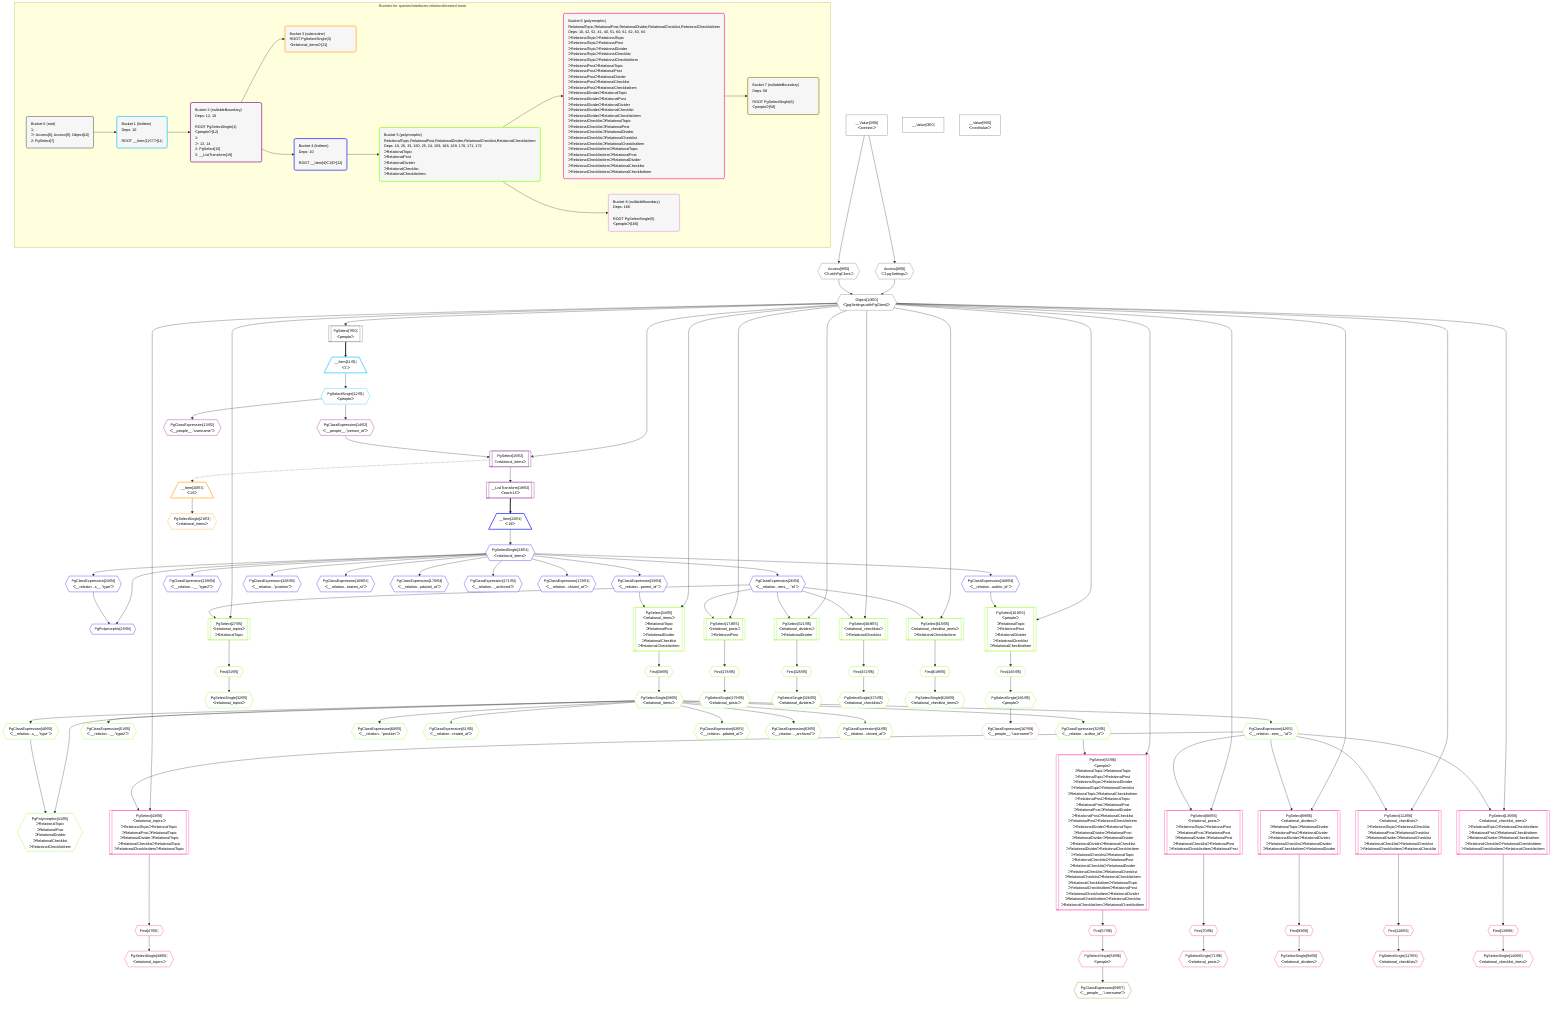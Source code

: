 %%{init: {'themeVariables': { 'fontSize': '12px'}}}%%
graph TD
    classDef path fill:#eee,stroke:#000,color:#000
    classDef plan fill:#fff,stroke-width:1px,color:#000
    classDef itemplan fill:#fff,stroke-width:2px,color:#000
    classDef unbatchedplan fill:#dff,stroke-width:1px,color:#000
    classDef sideeffectplan fill:#fcc,stroke-width:2px,color:#000
    classDef bucket fill:#f6f6f6,color:#000,stroke-width:2px,text-align:left


    %% plan dependencies
    Object10{{"Object[10∈0]<br />ᐸ{pgSettings,withPgClient}ᐳ"}}:::plan
    Access8{{"Access[8∈0]<br />ᐸ3.pgSettingsᐳ"}}:::plan
    Access9{{"Access[9∈0]<br />ᐸ3.withPgClientᐳ"}}:::plan
    Access8 & Access9 --> Object10
    __Value3["__Value[3∈0]<br />ᐸcontextᐳ"]:::plan
    __Value3 --> Access8
    __Value3 --> Access9
    PgSelect7[["PgSelect[7∈0]<br />ᐸpeopleᐳ"]]:::plan
    Object10 --> PgSelect7
    __Value0["__Value[0∈0]"]:::plan
    __Value5["__Value[5∈0]<br />ᐸrootValueᐳ"]:::plan
    __Item11[/"__Item[11∈1]<br />ᐸ7ᐳ"\]:::itemplan
    PgSelect7 ==> __Item11
    PgSelectSingle12{{"PgSelectSingle[12∈1]<br />ᐸpeopleᐳ"}}:::plan
    __Item11 --> PgSelectSingle12
    PgSelect15[["PgSelect[15∈2]<br />ᐸrelational_itemsᐳ"]]:::plan
    PgClassExpression14{{"PgClassExpression[14∈2]<br />ᐸ__people__.”person_id”ᐳ"}}:::plan
    Object10 & PgClassExpression14 --> PgSelect15
    PgClassExpression13{{"PgClassExpression[13∈2]<br />ᐸ__people__.”username”ᐳ"}}:::plan
    PgSelectSingle12 --> PgClassExpression13
    PgSelectSingle12 --> PgClassExpression14
    __ListTransform19[["__ListTransform[19∈2]<br />ᐸeach:15ᐳ"]]:::plan
    PgSelect15 --> __ListTransform19
    PgPolymorphic25{{"PgPolymorphic[25∈4]"}}:::plan
    PgSelectSingle23{{"PgSelectSingle[23∈4]<br />ᐸrelational_itemsᐳ"}}:::plan
    PgClassExpression24{{"PgClassExpression[24∈4]<br />ᐸ__relation...s__.”type”ᐳ"}}:::plan
    PgSelectSingle23 & PgClassExpression24 --> PgPolymorphic25
    __Item22[/"__Item[22∈4]<br />ᐸ19ᐳ"\]:::itemplan
    __ListTransform19 ==> __Item22
    __Item22 --> PgSelectSingle23
    PgSelectSingle23 --> PgClassExpression24
    PgClassExpression26{{"PgClassExpression[26∈4]<br />ᐸ__relation...ems__.”id”ᐳ"}}:::plan
    PgSelectSingle23 --> PgClassExpression26
    PgClassExpression33{{"PgClassExpression[33∈4]<br />ᐸ__relation...parent_id”ᐳ"}}:::plan
    PgSelectSingle23 --> PgClassExpression33
    PgClassExpression159{{"PgClassExpression[159∈4]<br />ᐸ__relation...__.”type2”ᐳ"}}:::plan
    PgSelectSingle23 --> PgClassExpression159
    PgClassExpression160{{"PgClassExpression[160∈4]<br />ᐸ__relation...author_id”ᐳ"}}:::plan
    PgSelectSingle23 --> PgClassExpression160
    PgClassExpression168{{"PgClassExpression[168∈4]<br />ᐸ__relation...”position”ᐳ"}}:::plan
    PgSelectSingle23 --> PgClassExpression168
    PgClassExpression169{{"PgClassExpression[169∈4]<br />ᐸ__relation...reated_at”ᐳ"}}:::plan
    PgSelectSingle23 --> PgClassExpression169
    PgClassExpression170{{"PgClassExpression[170∈4]<br />ᐸ__relation...pdated_at”ᐳ"}}:::plan
    PgSelectSingle23 --> PgClassExpression170
    PgClassExpression171{{"PgClassExpression[171∈4]<br />ᐸ__relation..._archived”ᐳ"}}:::plan
    PgSelectSingle23 --> PgClassExpression171
    PgClassExpression172{{"PgClassExpression[172∈4]<br />ᐸ__relation...chived_at”ᐳ"}}:::plan
    PgSelectSingle23 --> PgClassExpression172
    __Item20[/"__Item[20∈3]<br />ᐸ15ᐳ"\]:::itemplan
    PgSelect15 -.-> __Item20
    PgSelectSingle21{{"PgSelectSingle[21∈3]<br />ᐸrelational_itemsᐳ"}}:::plan
    __Item20 --> PgSelectSingle21
    PgSelect27[["PgSelect[27∈5]<br />ᐸrelational_topicsᐳ<br />ᐳRelationalTopic"]]:::plan
    Object10 & PgClassExpression26 --> PgSelect27
    PgSelect34[["PgSelect[34∈5]<br />ᐸrelational_itemsᐳ<br />ᐳRelationalTopic<br />ᐳRelationalPost<br />ᐳRelationalDivider<br />ᐳRelationalChecklist<br />ᐳRelationalChecklistItem"]]:::plan
    Object10 & PgClassExpression33 --> PgSelect34
    PgPolymorphic41{{"PgPolymorphic[41∈5]<br />ᐳRelationalTopic<br />ᐳRelationalPost<br />ᐳRelationalDivider<br />ᐳRelationalChecklist<br />ᐳRelationalChecklistItem"}}:::plan
    PgSelectSingle39{{"PgSelectSingle[39∈5]<br />ᐸrelational_itemsᐳ"}}:::plan
    PgClassExpression40{{"PgClassExpression[40∈5]<br />ᐸ__relation...s__.”type”ᐳ"}}:::plan
    PgSelectSingle39 & PgClassExpression40 --> PgPolymorphic41
    PgSelect161[["PgSelect[161∈5]<br />ᐸpeopleᐳ<br />ᐳRelationalTopic<br />ᐳRelationalPost<br />ᐳRelationalDivider<br />ᐳRelationalChecklist<br />ᐳRelationalChecklistItem"]]:::plan
    Object10 & PgClassExpression160 --> PgSelect161
    PgSelect174[["PgSelect[174∈5]<br />ᐸrelational_postsᐳ<br />ᐳRelationalPost"]]:::plan
    Object10 & PgClassExpression26 --> PgSelect174
    PgSelect321[["PgSelect[321∈5]<br />ᐸrelational_dividersᐳ<br />ᐳRelationalDivider"]]:::plan
    Object10 & PgClassExpression26 --> PgSelect321
    PgSelect468[["PgSelect[468∈5]<br />ᐸrelational_checklistsᐳ<br />ᐳRelationalChecklist"]]:::plan
    Object10 & PgClassExpression26 --> PgSelect468
    PgSelect615[["PgSelect[615∈5]<br />ᐸrelational_checklist_itemsᐳ<br />ᐳRelationalChecklistItem"]]:::plan
    Object10 & PgClassExpression26 --> PgSelect615
    First31{{"First[31∈5]"}}:::plan
    PgSelect27 --> First31
    PgSelectSingle32{{"PgSelectSingle[32∈5]<br />ᐸrelational_topicsᐳ"}}:::plan
    First31 --> PgSelectSingle32
    First38{{"First[38∈5]"}}:::plan
    PgSelect34 --> First38
    First38 --> PgSelectSingle39
    PgSelectSingle39 --> PgClassExpression40
    PgClassExpression42{{"PgClassExpression[42∈5]<br />ᐸ__relation...ems__.”id”ᐳ"}}:::plan
    PgSelectSingle39 --> PgClassExpression42
    PgClassExpression51{{"PgClassExpression[51∈5]<br />ᐸ__relation...__.”type2”ᐳ"}}:::plan
    PgSelectSingle39 --> PgClassExpression51
    PgClassExpression52{{"PgClassExpression[52∈5]<br />ᐸ__relation...author_id”ᐳ"}}:::plan
    PgSelectSingle39 --> PgClassExpression52
    PgClassExpression60{{"PgClassExpression[60∈5]<br />ᐸ__relation...”position”ᐳ"}}:::plan
    PgSelectSingle39 --> PgClassExpression60
    PgClassExpression61{{"PgClassExpression[61∈5]<br />ᐸ__relation...reated_at”ᐳ"}}:::plan
    PgSelectSingle39 --> PgClassExpression61
    PgClassExpression62{{"PgClassExpression[62∈5]<br />ᐸ__relation...pdated_at”ᐳ"}}:::plan
    PgSelectSingle39 --> PgClassExpression62
    PgClassExpression63{{"PgClassExpression[63∈5]<br />ᐸ__relation..._archived”ᐳ"}}:::plan
    PgSelectSingle39 --> PgClassExpression63
    PgClassExpression64{{"PgClassExpression[64∈5]<br />ᐸ__relation...chived_at”ᐳ"}}:::plan
    PgSelectSingle39 --> PgClassExpression64
    First165{{"First[165∈5]"}}:::plan
    PgSelect161 --> First165
    PgSelectSingle166{{"PgSelectSingle[166∈5]<br />ᐸpeopleᐳ"}}:::plan
    First165 --> PgSelectSingle166
    First178{{"First[178∈5]"}}:::plan
    PgSelect174 --> First178
    PgSelectSingle179{{"PgSelectSingle[179∈5]<br />ᐸrelational_postsᐳ"}}:::plan
    First178 --> PgSelectSingle179
    First325{{"First[325∈5]"}}:::plan
    PgSelect321 --> First325
    PgSelectSingle326{{"PgSelectSingle[326∈5]<br />ᐸrelational_dividersᐳ"}}:::plan
    First325 --> PgSelectSingle326
    First472{{"First[472∈5]"}}:::plan
    PgSelect468 --> First472
    PgSelectSingle473{{"PgSelectSingle[473∈5]<br />ᐸrelational_checklistsᐳ"}}:::plan
    First472 --> PgSelectSingle473
    First619{{"First[619∈5]"}}:::plan
    PgSelect615 --> First619
    PgSelectSingle620{{"PgSelectSingle[620∈5]<br />ᐸrelational_checklist_itemsᐳ"}}:::plan
    First619 --> PgSelectSingle620
    PgClassExpression167{{"PgClassExpression[167∈8]<br />ᐸ__people__.”username”ᐳ"}}:::plan
    PgSelectSingle166 --> PgClassExpression167
    PgSelect43[["PgSelect[43∈6]<br />ᐸrelational_topicsᐳ<br />ᐳRelationalTopicᐳRelationalTopic<br />ᐳRelationalPostᐳRelationalTopic<br />ᐳRelationalDividerᐳRelationalTopic<br />ᐳRelationalChecklistᐳRelationalTopic<br />ᐳRelationalChecklistItemᐳRelationalTopic"]]:::plan
    Object10 & PgClassExpression42 --> PgSelect43
    PgSelect53[["PgSelect[53∈6]<br />ᐸpeopleᐳ<br />ᐳRelationalTopicᐳRelationalTopic<br />ᐳRelationalTopicᐳRelationalPost<br />ᐳRelationalTopicᐳRelationalDivider<br />ᐳRelationalTopicᐳRelationalChecklist<br />ᐳRelationalTopicᐳRelationalChecklistItem<br />ᐳRelationalPostᐳRelationalTopic<br />ᐳRelationalPostᐳRelationalPost<br />ᐳRelationalPostᐳRelationalDivider<br />ᐳRelationalPostᐳRelationalChecklist<br />ᐳRelationalPostᐳRelationalChecklistItem<br />ᐳRelationalDividerᐳRelationalTopic<br />ᐳRelationalDividerᐳRelationalPost<br />ᐳRelationalDividerᐳRelationalDivider<br />ᐳRelationalDividerᐳRelationalChecklist<br />ᐳRelationalDividerᐳRelationalChecklistItem<br />ᐳRelationalChecklistᐳRelationalTopic<br />ᐳRelationalChecklistᐳRelationalPost<br />ᐳRelationalChecklistᐳRelationalDivider<br />ᐳRelationalChecklistᐳRelationalChecklist<br />ᐳRelationalChecklistᐳRelationalChecklistItem<br />ᐳRelationalChecklistItemᐳRelationalTopic<br />ᐳRelationalChecklistItemᐳRelationalPost<br />ᐳRelationalChecklistItemᐳRelationalDivider<br />ᐳRelationalChecklistItemᐳRelationalChecklist<br />ᐳRelationalChecklistItemᐳRelationalChecklistItem"]]:::plan
    Object10 & PgClassExpression52 --> PgSelect53
    PgSelect66[["PgSelect[66∈6]<br />ᐸrelational_postsᐳ<br />ᐳRelationalTopicᐳRelationalPost<br />ᐳRelationalPostᐳRelationalPost<br />ᐳRelationalDividerᐳRelationalPost<br />ᐳRelationalChecklistᐳRelationalPost<br />ᐳRelationalChecklistItemᐳRelationalPost"]]:::plan
    Object10 & PgClassExpression42 --> PgSelect66
    PgSelect89[["PgSelect[89∈6]<br />ᐸrelational_dividersᐳ<br />ᐳRelationalTopicᐳRelationalDivider<br />ᐳRelationalPostᐳRelationalDivider<br />ᐳRelationalDividerᐳRelationalDivider<br />ᐳRelationalChecklistᐳRelationalDivider<br />ᐳRelationalChecklistItemᐳRelationalDivider"]]:::plan
    Object10 & PgClassExpression42 --> PgSelect89
    PgSelect112[["PgSelect[112∈6]<br />ᐸrelational_checklistsᐳ<br />ᐳRelationalTopicᐳRelationalChecklist<br />ᐳRelationalPostᐳRelationalChecklist<br />ᐳRelationalDividerᐳRelationalChecklist<br />ᐳRelationalChecklistᐳRelationalChecklist<br />ᐳRelationalChecklistItemᐳRelationalChecklist"]]:::plan
    Object10 & PgClassExpression42 --> PgSelect112
    PgSelect135[["PgSelect[135∈6]<br />ᐸrelational_checklist_itemsᐳ<br />ᐳRelationalTopicᐳRelationalChecklistItem<br />ᐳRelationalPostᐳRelationalChecklistItem<br />ᐳRelationalDividerᐳRelationalChecklistItem<br />ᐳRelationalChecklistᐳRelationalChecklistItem<br />ᐳRelationalChecklistItemᐳRelationalChecklistItem"]]:::plan
    Object10 & PgClassExpression42 --> PgSelect135
    First47{{"First[47∈6]"}}:::plan
    PgSelect43 --> First47
    PgSelectSingle48{{"PgSelectSingle[48∈6]<br />ᐸrelational_topicsᐳ"}}:::plan
    First47 --> PgSelectSingle48
    First57{{"First[57∈6]"}}:::plan
    PgSelect53 --> First57
    PgSelectSingle58{{"PgSelectSingle[58∈6]<br />ᐸpeopleᐳ"}}:::plan
    First57 --> PgSelectSingle58
    First70{{"First[70∈6]"}}:::plan
    PgSelect66 --> First70
    PgSelectSingle71{{"PgSelectSingle[71∈6]<br />ᐸrelational_postsᐳ"}}:::plan
    First70 --> PgSelectSingle71
    First93{{"First[93∈6]"}}:::plan
    PgSelect89 --> First93
    PgSelectSingle94{{"PgSelectSingle[94∈6]<br />ᐸrelational_dividersᐳ"}}:::plan
    First93 --> PgSelectSingle94
    First116{{"First[116∈6]"}}:::plan
    PgSelect112 --> First116
    PgSelectSingle117{{"PgSelectSingle[117∈6]<br />ᐸrelational_checklistsᐳ"}}:::plan
    First116 --> PgSelectSingle117
    First139{{"First[139∈6]"}}:::plan
    PgSelect135 --> First139
    PgSelectSingle140{{"PgSelectSingle[140∈6]<br />ᐸrelational_checklist_itemsᐳ"}}:::plan
    First139 --> PgSelectSingle140
    PgClassExpression59{{"PgClassExpression[59∈7]<br />ᐸ__people__.”username”ᐳ"}}:::plan
    PgSelectSingle58 --> PgClassExpression59

    %% define steps

    subgraph "Buckets for queries/interfaces-relational/nested-more"
    Bucket0("Bucket 0 (root)<br />1: <br />ᐳ: Access[8], Access[9], Object[10]<br />2: PgSelect[7]"):::bucket
    classDef bucket0 stroke:#696969
    class Bucket0,__Value0,__Value3,__Value5,PgSelect7,Access8,Access9,Object10 bucket0
    Bucket1("Bucket 1 (listItem)<br />Deps: 10<br /><br />ROOT __Item{1}ᐸ7ᐳ[11]"):::bucket
    classDef bucket1 stroke:#00bfff
    class Bucket1,__Item11,PgSelectSingle12 bucket1
    Bucket2("Bucket 2 (nullableBoundary)<br />Deps: 12, 10<br /><br />ROOT PgSelectSingle{1}ᐸpeopleᐳ[12]<br />1: <br />ᐳ: 13, 14<br />2: PgSelect[15]<br />3: __ListTransform[19]"):::bucket
    classDef bucket2 stroke:#7f007f
    class Bucket2,PgClassExpression13,PgClassExpression14,PgSelect15,__ListTransform19 bucket2
    Bucket3("Bucket 3 (subroutine)<br />ROOT PgSelectSingle{3}ᐸrelational_itemsᐳ[21]"):::bucket
    classDef bucket3 stroke:#ffa500
    class Bucket3,__Item20,PgSelectSingle21 bucket3
    Bucket4("Bucket 4 (listItem)<br />Deps: 10<br /><br />ROOT __Item{4}ᐸ19ᐳ[22]"):::bucket
    classDef bucket4 stroke:#0000ff
    class Bucket4,__Item22,PgSelectSingle23,PgClassExpression24,PgPolymorphic25,PgClassExpression26,PgClassExpression33,PgClassExpression159,PgClassExpression160,PgClassExpression168,PgClassExpression169,PgClassExpression170,PgClassExpression171,PgClassExpression172 bucket4
    Bucket5("Bucket 5 (polymorphic)<br />RelationalTopic,RelationalPost,RelationalDivider,RelationalChecklist,RelationalChecklistItem<br />Deps: 10, 26, 33, 160, 25, 24, 159, 168, 169, 170, 171, 172<br />ᐳRelationalTopic<br />ᐳRelationalPost<br />ᐳRelationalDivider<br />ᐳRelationalChecklist<br />ᐳRelationalChecklistItem"):::bucket
    classDef bucket5 stroke:#7fff00
    class Bucket5,PgSelect27,First31,PgSelectSingle32,PgSelect34,First38,PgSelectSingle39,PgClassExpression40,PgPolymorphic41,PgClassExpression42,PgClassExpression51,PgClassExpression52,PgClassExpression60,PgClassExpression61,PgClassExpression62,PgClassExpression63,PgClassExpression64,PgSelect161,First165,PgSelectSingle166,PgSelect174,First178,PgSelectSingle179,PgSelect321,First325,PgSelectSingle326,PgSelect468,First472,PgSelectSingle473,PgSelect615,First619,PgSelectSingle620 bucket5
    Bucket6("Bucket 6 (polymorphic)<br />RelationalTopic,RelationalPost,RelationalDivider,RelationalChecklist,RelationalChecklistItem<br />Deps: 10, 42, 52, 41, 40, 51, 60, 61, 62, 63, 64<br />ᐳRelationalTopicᐳRelationalTopic<br />ᐳRelationalTopicᐳRelationalPost<br />ᐳRelationalTopicᐳRelationalDivider<br />ᐳRelationalTopicᐳRelationalChecklist<br />ᐳRelationalTopicᐳRelationalChecklistItem<br />ᐳRelationalPostᐳRelationalTopic<br />ᐳRelationalPostᐳRelationalPost<br />ᐳRelationalPostᐳRelationalDivider<br />ᐳRelationalPostᐳRelationalChecklist<br />ᐳRelationalPostᐳRelationalChecklistItem<br />ᐳRelationalDividerᐳRelationalTopic<br />ᐳRelationalDividerᐳRelationalPost<br />ᐳRelationalDividerᐳRelationalDivider<br />ᐳRelationalDividerᐳRelationalChecklist<br />ᐳRelationalDividerᐳRelationalChecklistItem<br />ᐳRelationalChecklistᐳRelationalTopic<br />ᐳRelationalChecklistᐳRelationalPost<br />ᐳRelationalChecklistᐳRelationalDivider<br />ᐳRelationalChecklistᐳRelationalChecklist<br />ᐳRelationalChecklistᐳRelationalChecklistItem<br />ᐳRelationalChecklistItemᐳRelationalTopic<br />ᐳRelationalChecklistItemᐳRelationalPost<br />ᐳRelationalChecklistItemᐳRelationalDivider<br />ᐳRelationalChecklistItemᐳRelationalChecklist<br />ᐳRelationalChecklistItemᐳRelationalChecklistItem"):::bucket
    classDef bucket6 stroke:#ff1493
    class Bucket6,PgSelect43,First47,PgSelectSingle48,PgSelect53,First57,PgSelectSingle58,PgSelect66,First70,PgSelectSingle71,PgSelect89,First93,PgSelectSingle94,PgSelect112,First116,PgSelectSingle117,PgSelect135,First139,PgSelectSingle140 bucket6
    Bucket7("Bucket 7 (nullableBoundary)<br />Deps: 58<br /><br />ROOT PgSelectSingle{6}ᐸpeopleᐳ[58]"):::bucket
    classDef bucket7 stroke:#808000
    class Bucket7,PgClassExpression59 bucket7
    Bucket8("Bucket 8 (nullableBoundary)<br />Deps: 166<br /><br />ROOT PgSelectSingle{5}ᐸpeopleᐳ[166]"):::bucket
    classDef bucket8 stroke:#dda0dd
    class Bucket8,PgClassExpression167 bucket8
    Bucket0 --> Bucket1
    Bucket1 --> Bucket2
    Bucket2 --> Bucket3 & Bucket4
    Bucket4 --> Bucket5
    Bucket5 --> Bucket6 & Bucket8
    Bucket6 --> Bucket7
    end